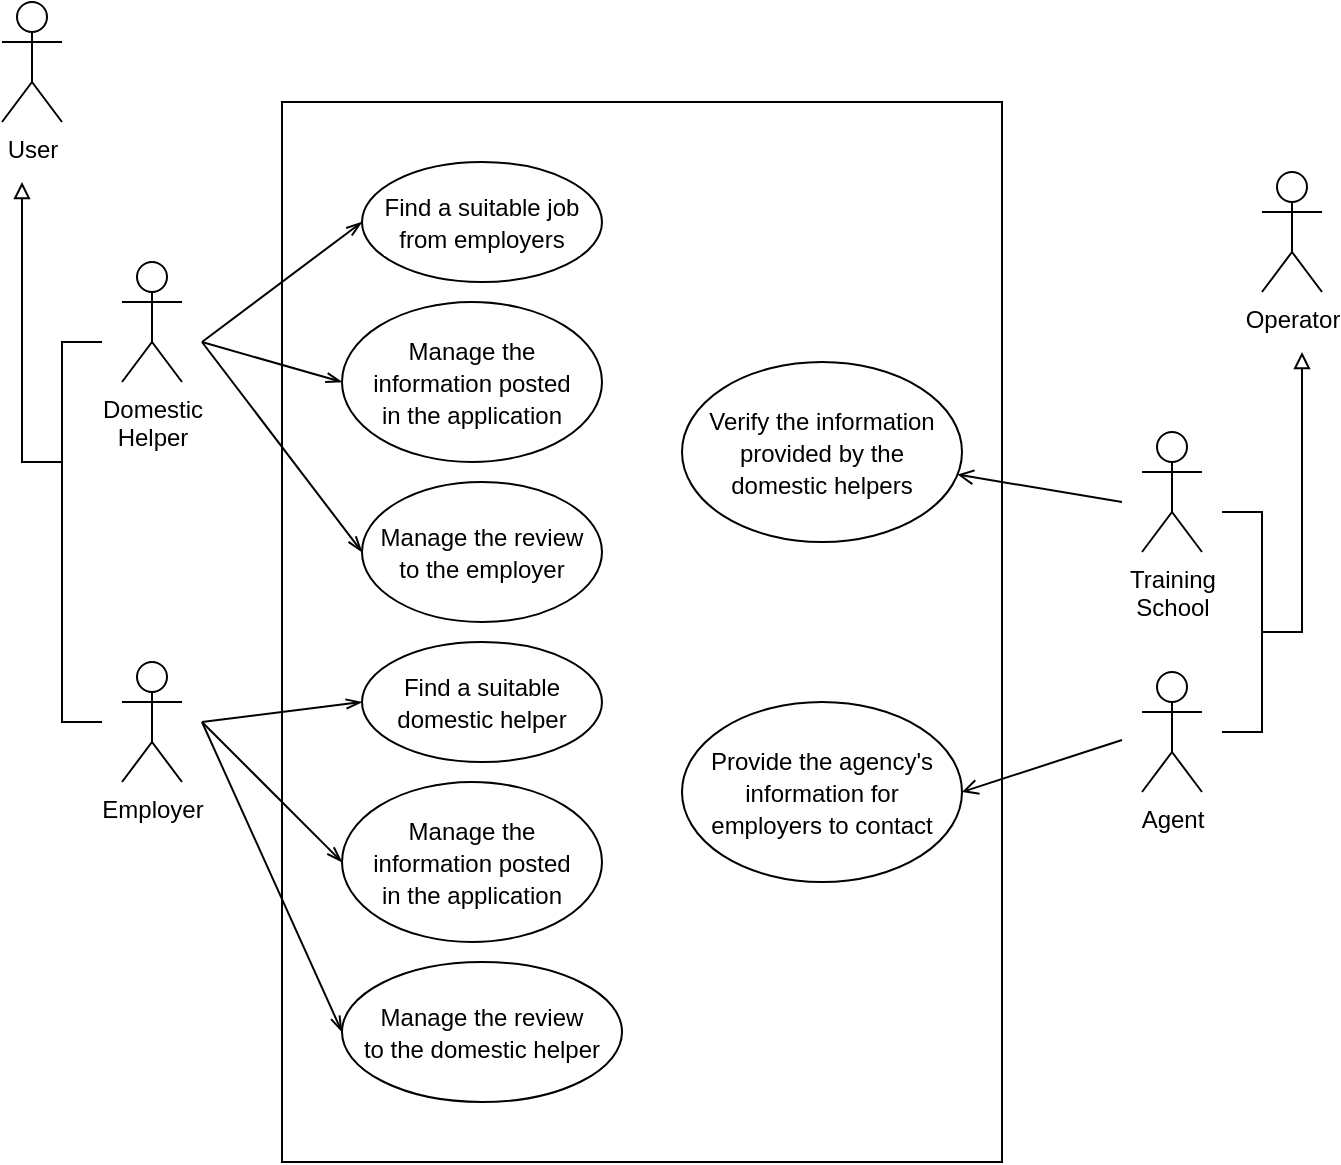 <mxfile version="12.7.4"><diagram name="Use case diagram" id="929967ad-93f9-6ef4-fab6-5d389245f69c"><mxGraphModel dx="494" dy="423" grid="1" gridSize="10" guides="1" tooltips="1" connect="1" arrows="1" fold="1" page="1" pageScale="1.5" pageWidth="1169" pageHeight="826" background="none" math="0" shadow="0"><root><mxCell id="0" style=";html=1;"/><mxCell id="1" style=";html=1;" parent="0"/><mxCell id="6aMF3H_nX5HvKEahUltB-1" value="" style="rounded=0;whiteSpace=wrap;html=1;" parent="1" vertex="1"><mxGeometry x="240" y="80" width="360" height="530" as="geometry"/></mxCell><mxCell id="bgGpA7qoOwE4CENQSipl-2" value="" style="endArrow=block;html=1;endFill=0;rounded=0;" parent="1" edge="1"><mxGeometry width="50" height="50" relative="1" as="geometry"><mxPoint x="130" y="260" as="sourcePoint"/><mxPoint x="110" y="120" as="targetPoint"/><Array as="points"><mxPoint x="110" y="260"/></Array></mxGeometry></mxCell><mxCell id="bgGpA7qoOwE4CENQSipl-3" value="" style="endArrow=none;html=1;edgeStyle=elbowEdgeStyle;jumpStyle=arc;rounded=0;" parent="1" edge="1"><mxGeometry width="50" height="50" relative="1" as="geometry"><mxPoint x="150" y="390" as="sourcePoint"/><mxPoint x="150" y="200" as="targetPoint"/><Array as="points"><mxPoint x="130" y="250"/></Array></mxGeometry></mxCell><mxCell id="bgGpA7qoOwE4CENQSipl-4" value="Employer" style="shape=umlActor;verticalLabelPosition=bottom;labelBackgroundColor=#ffffff;verticalAlign=top;html=1;outlineConnect=0;" parent="1" vertex="1"><mxGeometry x="160" y="360" width="30" height="60" as="geometry"/></mxCell><mxCell id="bgGpA7qoOwE4CENQSipl-5" value="Domestic&lt;br&gt;Helper" style="shape=umlActor;verticalLabelPosition=bottom;labelBackgroundColor=#ffffff;verticalAlign=top;html=1;outlineConnect=0;" parent="1" vertex="1"><mxGeometry x="160" y="160" width="30" height="60" as="geometry"/></mxCell><mxCell id="bgGpA7qoOwE4CENQSipl-6" value="User" style="shape=umlActor;verticalLabelPosition=bottom;labelBackgroundColor=#ffffff;verticalAlign=top;html=1;outlineConnect=0;" parent="1" vertex="1"><mxGeometry x="100" y="30" width="30" height="60" as="geometry"/></mxCell><mxCell id="bgGpA7qoOwE4CENQSipl-7" value="" style="endArrow=block;html=1;endFill=0;rounded=0;" parent="1" edge="1"><mxGeometry width="50" height="50" relative="1" as="geometry"><mxPoint x="730" y="345" as="sourcePoint"/><mxPoint x="750" y="205" as="targetPoint"/><Array as="points"><mxPoint x="750" y="345"/></Array></mxGeometry></mxCell><mxCell id="bgGpA7qoOwE4CENQSipl-8" value="" style="endArrow=none;html=1;edgeStyle=elbowEdgeStyle;jumpStyle=arc;rounded=0;" parent="1" edge="1"><mxGeometry width="50" height="50" relative="1" as="geometry"><mxPoint x="710" y="395" as="sourcePoint"/><mxPoint x="710" y="285" as="targetPoint"/><Array as="points"><mxPoint x="730" y="335"/></Array></mxGeometry></mxCell><mxCell id="bgGpA7qoOwE4CENQSipl-9" value="Agent" style="shape=umlActor;verticalLabelPosition=bottom;labelBackgroundColor=#ffffff;verticalAlign=top;html=1;outlineConnect=0;" parent="1" vertex="1"><mxGeometry x="670" y="365" width="30" height="60" as="geometry"/></mxCell><mxCell id="nN1xRzidl3jeJAA0Lx1O-9" style="rounded=0;orthogonalLoop=1;jettySize=auto;html=1;endArrow=open;endFill=0;" edge="1" parent="1" target="nN1xRzidl3jeJAA0Lx1O-6"><mxGeometry relative="1" as="geometry"><mxPoint x="660" y="280" as="sourcePoint"/></mxGeometry></mxCell><mxCell id="bgGpA7qoOwE4CENQSipl-10" value="Training&lt;br&gt;School" style="shape=umlActor;verticalLabelPosition=bottom;labelBackgroundColor=#ffffff;verticalAlign=top;html=1;outlineConnect=0;" parent="1" vertex="1"><mxGeometry x="670" y="245" width="30" height="60" as="geometry"/></mxCell><mxCell id="bgGpA7qoOwE4CENQSipl-11" value="Operator" style="shape=umlActor;verticalLabelPosition=bottom;labelBackgroundColor=#ffffff;verticalAlign=top;html=1;outlineConnect=0;" parent="1" vertex="1"><mxGeometry x="730" y="115" width="30" height="60" as="geometry"/></mxCell><mxCell id="bgGpA7qoOwE4CENQSipl-15" value="&lt;div style=&quot;background-color: rgb(255 , 255 , 255) ; line-height: 16px ; white-space: pre&quot;&gt;Find&amp;nbsp;a&amp;nbsp;suitable&amp;nbsp;job&lt;/div&gt;&lt;div style=&quot;background-color: rgb(255 , 255 , 255) ; line-height: 16px ; white-space: pre&quot;&gt;from&amp;nbsp;employers&lt;/div&gt;" style="ellipse;whiteSpace=wrap;html=1;" parent="1" vertex="1"><mxGeometry x="280" y="110" width="120" height="60" as="geometry"/></mxCell><mxCell id="nN1xRzidl3jeJAA0Lx1O-1" value="&lt;div style=&quot;background-color: rgb(255 , 255 , 255) ; line-height: 16px ; white-space: pre&quot;&gt;Manage&amp;nbsp;the&lt;/div&gt;&lt;div style=&quot;background-color: rgb(255 , 255 , 255) ; line-height: 16px ; white-space: pre&quot;&gt;information&amp;nbsp;posted&lt;/div&gt;&lt;div style=&quot;background-color: rgb(255 , 255 , 255) ; line-height: 16px ; white-space: pre&quot;&gt;in&amp;nbsp;the&amp;nbsp;application&lt;/div&gt;" style="ellipse;whiteSpace=wrap;html=1;fillColor=#ffffff;" vertex="1" parent="1"><mxGeometry x="270" y="180" width="130" height="80" as="geometry"/></mxCell><mxCell id="nN1xRzidl3jeJAA0Lx1O-2" value="&lt;div style=&quot;background-color: rgb(255 , 255 , 255) ; line-height: 16px ; white-space: pre&quot;&gt;Manage&amp;nbsp;the&amp;nbsp;review&lt;/div&gt;&lt;div style=&quot;background-color: rgb(255 , 255 , 255) ; line-height: 16px ; white-space: pre&quot;&gt;to&amp;nbsp;the&amp;nbsp;employer&lt;/div&gt;" style="ellipse;whiteSpace=wrap;html=1;" vertex="1" parent="1"><mxGeometry x="280" y="270" width="120" height="70" as="geometry"/></mxCell><mxCell id="nN1xRzidl3jeJAA0Lx1O-3" value="&lt;div style=&quot;background-color: rgb(255 , 255 , 255) ; line-height: 16px ; white-space: pre&quot;&gt;Find&amp;nbsp;a&amp;nbsp;suitable&lt;/div&gt;&lt;div style=&quot;background-color: rgb(255 , 255 , 255) ; line-height: 16px ; white-space: pre&quot;&gt;domestic&amp;nbsp;helper&lt;/div&gt;" style="ellipse;whiteSpace=wrap;html=1;" vertex="1" parent="1"><mxGeometry x="280" y="350" width="120" height="60" as="geometry"/></mxCell><mxCell id="nN1xRzidl3jeJAA0Lx1O-4" value="&lt;div style=&quot;background-color: rgb(255 , 255 , 255) ; line-height: 16px ; white-space: pre&quot;&gt;Manage&amp;nbsp;the&lt;/div&gt;&lt;div style=&quot;background-color: rgb(255 , 255 , 255) ; line-height: 16px ; white-space: pre&quot;&gt;information&amp;nbsp;posted&lt;/div&gt;&lt;div style=&quot;background-color: rgb(255 , 255 , 255) ; line-height: 16px ; white-space: pre&quot;&gt;in&amp;nbsp;the&amp;nbsp;application&lt;/div&gt;" style="ellipse;whiteSpace=wrap;html=1;" vertex="1" parent="1"><mxGeometry x="270" y="420" width="130" height="80" as="geometry"/></mxCell><mxCell id="nN1xRzidl3jeJAA0Lx1O-5" value="&lt;div style=&quot;background-color: rgb(255 , 255 , 255) ; line-height: 16px ; white-space: pre&quot;&gt;Manage&amp;nbsp;the&amp;nbsp;review&lt;/div&gt;&lt;div style=&quot;background-color: rgb(255 , 255 , 255) ; line-height: 16px ; white-space: pre&quot;&gt;to the&amp;nbsp;domestic helper&lt;/div&gt;" style="ellipse;whiteSpace=wrap;html=1;" vertex="1" parent="1"><mxGeometry x="270" y="510" width="140" height="70" as="geometry"/></mxCell><mxCell id="nN1xRzidl3jeJAA0Lx1O-6" value="&lt;div style=&quot;background-color: rgb(255 , 255 , 255) ; line-height: 16px ; white-space: pre&quot;&gt;Verify&amp;nbsp;the&amp;nbsp;information&lt;/div&gt;&lt;div style=&quot;background-color: rgb(255 , 255 , 255) ; line-height: 16px ; white-space: pre&quot;&gt;provided&amp;nbsp;by&amp;nbsp;the&lt;/div&gt;&lt;div style=&quot;background-color: rgb(255 , 255 , 255) ; line-height: 16px ; white-space: pre&quot;&gt;domestic&amp;nbsp;helpers&lt;/div&gt;" style="ellipse;whiteSpace=wrap;html=1;" vertex="1" parent="1"><mxGeometry x="440" y="210" width="140" height="90" as="geometry"/></mxCell><mxCell id="nN1xRzidl3jeJAA0Lx1O-7" value="&lt;div style=&quot;background-color: rgb(255 , 255 , 255) ; line-height: 16px ; white-space: pre&quot;&gt;Provide&amp;nbsp;the&amp;nbsp;agency's&lt;/div&gt;&lt;div style=&quot;background-color: rgb(255 , 255 , 255) ; line-height: 16px ; white-space: pre&quot;&gt;information&amp;nbsp;for&lt;/div&gt;&lt;div style=&quot;background-color: rgb(255 , 255 , 255) ; line-height: 16px ; white-space: pre&quot;&gt;employers&amp;nbsp;to&amp;nbsp;contact&lt;/div&gt;" style="ellipse;whiteSpace=wrap;html=1;" vertex="1" parent="1"><mxGeometry x="440" y="380" width="140" height="90" as="geometry"/></mxCell><mxCell id="nN1xRzidl3jeJAA0Lx1O-10" value="" style="endArrow=open;html=1;entryX=1;entryY=0.5;entryDx=0;entryDy=0;endFill=0;" edge="1" parent="1" target="nN1xRzidl3jeJAA0Lx1O-7"><mxGeometry width="50" height="50" relative="1" as="geometry"><mxPoint x="660" y="399" as="sourcePoint"/><mxPoint x="630" y="290" as="targetPoint"/></mxGeometry></mxCell><mxCell id="nN1xRzidl3jeJAA0Lx1O-12" value="" style="endArrow=openThin;html=1;endFill=0;entryX=0;entryY=0.5;entryDx=0;entryDy=0;" edge="1" parent="1" target="nN1xRzidl3jeJAA0Lx1O-1"><mxGeometry width="50" height="50" relative="1" as="geometry"><mxPoint x="200" y="200" as="sourcePoint"/><mxPoint x="420" y="290" as="targetPoint"/></mxGeometry></mxCell><mxCell id="nN1xRzidl3jeJAA0Lx1O-13" value="" style="endArrow=openThin;html=1;endFill=0;entryX=0;entryY=0.5;entryDx=0;entryDy=0;" edge="1" parent="1" target="bgGpA7qoOwE4CENQSipl-15"><mxGeometry width="50" height="50" relative="1" as="geometry"><mxPoint x="200" y="200" as="sourcePoint"/><mxPoint x="290" y="230.0" as="targetPoint"/></mxGeometry></mxCell><mxCell id="nN1xRzidl3jeJAA0Lx1O-14" value="" style="endArrow=openThin;html=1;endFill=0;entryX=0;entryY=0.5;entryDx=0;entryDy=0;" edge="1" parent="1" target="nN1xRzidl3jeJAA0Lx1O-2"><mxGeometry width="50" height="50" relative="1" as="geometry"><mxPoint x="200" y="200" as="sourcePoint"/><mxPoint x="290" y="150.0" as="targetPoint"/></mxGeometry></mxCell><mxCell id="nN1xRzidl3jeJAA0Lx1O-15" value="" style="endArrow=openThin;html=1;endFill=0;entryX=0;entryY=0.5;entryDx=0;entryDy=0;" edge="1" parent="1" target="nN1xRzidl3jeJAA0Lx1O-3"><mxGeometry width="50" height="50" relative="1" as="geometry"><mxPoint x="200" y="390" as="sourcePoint"/><mxPoint x="290" y="310.0" as="targetPoint"/></mxGeometry></mxCell><mxCell id="nN1xRzidl3jeJAA0Lx1O-16" value="" style="endArrow=openThin;html=1;endFill=0;entryX=0;entryY=0.5;entryDx=0;entryDy=0;" edge="1" parent="1" target="nN1xRzidl3jeJAA0Lx1O-4"><mxGeometry width="50" height="50" relative="1" as="geometry"><mxPoint x="200" y="390" as="sourcePoint"/><mxPoint x="290" y="390.0" as="targetPoint"/></mxGeometry></mxCell><mxCell id="nN1xRzidl3jeJAA0Lx1O-17" value="" style="endArrow=openThin;html=1;endFill=0;entryX=0;entryY=0.5;entryDx=0;entryDy=0;" edge="1" parent="1" target="nN1xRzidl3jeJAA0Lx1O-5"><mxGeometry width="50" height="50" relative="1" as="geometry"><mxPoint x="200" y="390" as="sourcePoint"/><mxPoint x="290" y="470" as="targetPoint"/></mxGeometry></mxCell></root></mxGraphModel></diagram></mxfile>